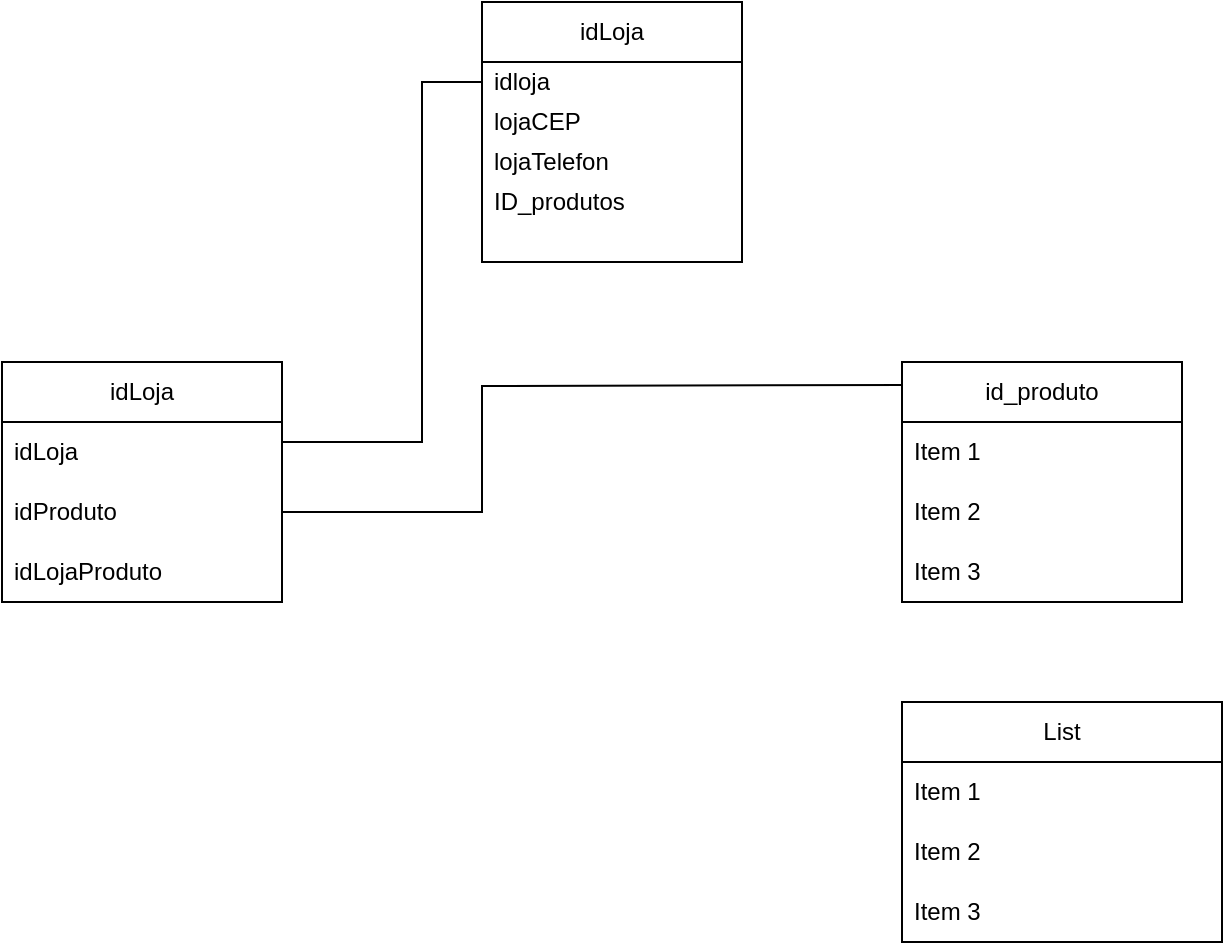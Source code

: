 <mxfile version="24.3.1" type="github">
  <diagram id="C5RBs43oDa-KdzZeNtuy" name="Page-1">
    <mxGraphModel dx="830" dy="522" grid="1" gridSize="10" guides="1" tooltips="1" connect="1" arrows="1" fold="1" page="1" pageScale="1" pageWidth="827" pageHeight="1169" math="0" shadow="0">
      <root>
        <mxCell id="WIyWlLk6GJQsqaUBKTNV-0" />
        <mxCell id="WIyWlLk6GJQsqaUBKTNV-1" parent="WIyWlLk6GJQsqaUBKTNV-0" />
        <mxCell id="ZvCJQ66XpChy0ZNjjR11-0" value="idLoja" style="swimlane;fontStyle=0;childLayout=stackLayout;horizontal=1;startSize=30;horizontalStack=0;resizeParent=1;resizeParentMax=0;resizeLast=0;collapsible=1;marginBottom=0;whiteSpace=wrap;html=1;" vertex="1" parent="WIyWlLk6GJQsqaUBKTNV-1">
          <mxGeometry x="190" y="190" width="140" height="120" as="geometry" />
        </mxCell>
        <mxCell id="ZvCJQ66XpChy0ZNjjR11-1" value="idLoja" style="text;strokeColor=none;fillColor=none;align=left;verticalAlign=middle;spacingLeft=4;spacingRight=4;overflow=hidden;points=[[0,0.5],[1,0.5]];portConstraint=eastwest;rotatable=0;whiteSpace=wrap;html=1;" vertex="1" parent="ZvCJQ66XpChy0ZNjjR11-0">
          <mxGeometry y="30" width="140" height="30" as="geometry" />
        </mxCell>
        <mxCell id="ZvCJQ66XpChy0ZNjjR11-2" value="idProduto" style="text;strokeColor=none;fillColor=none;align=left;verticalAlign=middle;spacingLeft=4;spacingRight=4;overflow=hidden;points=[[0,0.5],[1,0.5]];portConstraint=eastwest;rotatable=0;whiteSpace=wrap;html=1;" vertex="1" parent="ZvCJQ66XpChy0ZNjjR11-0">
          <mxGeometry y="60" width="140" height="30" as="geometry" />
        </mxCell>
        <mxCell id="ZvCJQ66XpChy0ZNjjR11-3" value="idLojaProduto" style="text;strokeColor=none;fillColor=none;align=left;verticalAlign=middle;spacingLeft=4;spacingRight=4;overflow=hidden;points=[[0,0.5],[1,0.5]];portConstraint=eastwest;rotatable=0;whiteSpace=wrap;html=1;" vertex="1" parent="ZvCJQ66XpChy0ZNjjR11-0">
          <mxGeometry y="90" width="140" height="30" as="geometry" />
        </mxCell>
        <mxCell id="ZvCJQ66XpChy0ZNjjR11-4" value="" style="endArrow=none;html=1;rounded=0;entryX=0;entryY=0.5;entryDx=0;entryDy=0;" edge="1" parent="WIyWlLk6GJQsqaUBKTNV-1" target="ZvCJQ66XpChy0ZNjjR11-23">
          <mxGeometry width="50" height="50" relative="1" as="geometry">
            <mxPoint x="330" y="230" as="sourcePoint" />
            <mxPoint x="470" y="230" as="targetPoint" />
            <Array as="points">
              <mxPoint x="400" y="230" />
              <mxPoint x="400" y="50" />
            </Array>
          </mxGeometry>
        </mxCell>
        <mxCell id="ZvCJQ66XpChy0ZNjjR11-5" value="idLoja" style="swimlane;fontStyle=0;childLayout=stackLayout;horizontal=1;startSize=30;horizontalStack=0;resizeParent=1;resizeParentMax=0;resizeLast=0;collapsible=1;marginBottom=0;whiteSpace=wrap;html=1;" vertex="1" parent="WIyWlLk6GJQsqaUBKTNV-1">
          <mxGeometry x="430" y="10" width="130" height="130" as="geometry">
            <mxRectangle x="490" y="40" width="70" height="30" as="alternateBounds" />
          </mxGeometry>
        </mxCell>
        <mxCell id="ZvCJQ66XpChy0ZNjjR11-23" value="idloja" style="text;strokeColor=none;fillColor=none;align=left;verticalAlign=middle;spacingLeft=4;spacingRight=4;overflow=hidden;points=[[0,0.5],[1,0.5]];portConstraint=eastwest;rotatable=0;whiteSpace=wrap;html=1;" vertex="1" parent="ZvCJQ66XpChy0ZNjjR11-5">
          <mxGeometry y="30" width="130" height="20" as="geometry" />
        </mxCell>
        <mxCell id="ZvCJQ66XpChy0ZNjjR11-6" value="lojaCEP" style="text;strokeColor=none;fillColor=none;align=left;verticalAlign=middle;spacingLeft=4;spacingRight=4;overflow=hidden;points=[[0,0.5],[1,0.5]];portConstraint=eastwest;rotatable=0;whiteSpace=wrap;html=1;" vertex="1" parent="ZvCJQ66XpChy0ZNjjR11-5">
          <mxGeometry y="50" width="130" height="20" as="geometry" />
        </mxCell>
        <mxCell id="ZvCJQ66XpChy0ZNjjR11-7" value="lojaTelefon" style="text;strokeColor=none;fillColor=none;align=left;verticalAlign=middle;spacingLeft=4;spacingRight=4;overflow=hidden;points=[[0,0.5],[1,0.5]];portConstraint=eastwest;rotatable=0;whiteSpace=wrap;html=1;" vertex="1" parent="ZvCJQ66XpChy0ZNjjR11-5">
          <mxGeometry y="70" width="130" height="20" as="geometry" />
        </mxCell>
        <mxCell id="ZvCJQ66XpChy0ZNjjR11-8" value="ID_produtos" style="text;strokeColor=none;fillColor=none;align=left;verticalAlign=middle;spacingLeft=4;spacingRight=4;overflow=hidden;points=[[0,0.5],[1,0.5]];portConstraint=eastwest;rotatable=0;whiteSpace=wrap;html=1;" vertex="1" parent="ZvCJQ66XpChy0ZNjjR11-5">
          <mxGeometry y="90" width="130" height="20" as="geometry" />
        </mxCell>
        <mxCell id="ZvCJQ66XpChy0ZNjjR11-24" style="text;strokeColor=none;fillColor=none;align=left;verticalAlign=middle;spacingLeft=4;spacingRight=4;overflow=hidden;points=[[0,0.5],[1,0.5]];portConstraint=eastwest;rotatable=0;whiteSpace=wrap;html=1;" vertex="1" parent="ZvCJQ66XpChy0ZNjjR11-5">
          <mxGeometry y="110" width="130" height="20" as="geometry" />
        </mxCell>
        <mxCell id="ZvCJQ66XpChy0ZNjjR11-9" value="" style="endArrow=none;html=1;rounded=0;exitX=1;exitY=0.5;exitDx=0;exitDy=0;entryX=0.006;entryY=0.096;entryDx=0;entryDy=0;entryPerimeter=0;" edge="1" parent="WIyWlLk6GJQsqaUBKTNV-1" source="ZvCJQ66XpChy0ZNjjR11-2" target="ZvCJQ66XpChy0ZNjjR11-10">
          <mxGeometry width="50" height="50" relative="1" as="geometry">
            <mxPoint x="390" y="300" as="sourcePoint" />
            <mxPoint x="430" y="220" as="targetPoint" />
            <Array as="points">
              <mxPoint x="430" y="265" />
              <mxPoint x="430" y="202" />
            </Array>
          </mxGeometry>
        </mxCell>
        <mxCell id="ZvCJQ66XpChy0ZNjjR11-10" value="id_produto" style="swimlane;fontStyle=0;childLayout=stackLayout;horizontal=1;startSize=30;horizontalStack=0;resizeParent=1;resizeParentMax=0;resizeLast=0;collapsible=1;marginBottom=0;whiteSpace=wrap;html=1;" vertex="1" parent="WIyWlLk6GJQsqaUBKTNV-1">
          <mxGeometry x="640" y="190" width="140" height="120" as="geometry" />
        </mxCell>
        <mxCell id="ZvCJQ66XpChy0ZNjjR11-11" value="Item 1" style="text;strokeColor=none;fillColor=none;align=left;verticalAlign=middle;spacingLeft=4;spacingRight=4;overflow=hidden;points=[[0,0.5],[1,0.5]];portConstraint=eastwest;rotatable=0;whiteSpace=wrap;html=1;" vertex="1" parent="ZvCJQ66XpChy0ZNjjR11-10">
          <mxGeometry y="30" width="140" height="30" as="geometry" />
        </mxCell>
        <mxCell id="ZvCJQ66XpChy0ZNjjR11-12" value="Item 2" style="text;strokeColor=none;fillColor=none;align=left;verticalAlign=middle;spacingLeft=4;spacingRight=4;overflow=hidden;points=[[0,0.5],[1,0.5]];portConstraint=eastwest;rotatable=0;whiteSpace=wrap;html=1;" vertex="1" parent="ZvCJQ66XpChy0ZNjjR11-10">
          <mxGeometry y="60" width="140" height="30" as="geometry" />
        </mxCell>
        <mxCell id="ZvCJQ66XpChy0ZNjjR11-13" value="Item 3" style="text;strokeColor=none;fillColor=none;align=left;verticalAlign=middle;spacingLeft=4;spacingRight=4;overflow=hidden;points=[[0,0.5],[1,0.5]];portConstraint=eastwest;rotatable=0;whiteSpace=wrap;html=1;" vertex="1" parent="ZvCJQ66XpChy0ZNjjR11-10">
          <mxGeometry y="90" width="140" height="30" as="geometry" />
        </mxCell>
        <mxCell id="ZvCJQ66XpChy0ZNjjR11-16" value="List" style="swimlane;fontStyle=0;childLayout=stackLayout;horizontal=1;startSize=30;horizontalStack=0;resizeParent=1;resizeParentMax=0;resizeLast=0;collapsible=1;marginBottom=0;whiteSpace=wrap;html=1;" vertex="1" parent="WIyWlLk6GJQsqaUBKTNV-1">
          <mxGeometry x="640" y="360" width="160" height="120" as="geometry" />
        </mxCell>
        <mxCell id="ZvCJQ66XpChy0ZNjjR11-17" value="Item 1" style="text;strokeColor=none;fillColor=none;align=left;verticalAlign=middle;spacingLeft=4;spacingRight=4;overflow=hidden;points=[[0,0.5],[1,0.5]];portConstraint=eastwest;rotatable=0;whiteSpace=wrap;html=1;" vertex="1" parent="ZvCJQ66XpChy0ZNjjR11-16">
          <mxGeometry y="30" width="160" height="30" as="geometry" />
        </mxCell>
        <mxCell id="ZvCJQ66XpChy0ZNjjR11-18" value="Item 2" style="text;strokeColor=none;fillColor=none;align=left;verticalAlign=middle;spacingLeft=4;spacingRight=4;overflow=hidden;points=[[0,0.5],[1,0.5]];portConstraint=eastwest;rotatable=0;whiteSpace=wrap;html=1;" vertex="1" parent="ZvCJQ66XpChy0ZNjjR11-16">
          <mxGeometry y="60" width="160" height="30" as="geometry" />
        </mxCell>
        <mxCell id="ZvCJQ66XpChy0ZNjjR11-19" value="Item 3" style="text;strokeColor=none;fillColor=none;align=left;verticalAlign=middle;spacingLeft=4;spacingRight=4;overflow=hidden;points=[[0,0.5],[1,0.5]];portConstraint=eastwest;rotatable=0;whiteSpace=wrap;html=1;" vertex="1" parent="ZvCJQ66XpChy0ZNjjR11-16">
          <mxGeometry y="90" width="160" height="30" as="geometry" />
        </mxCell>
      </root>
    </mxGraphModel>
  </diagram>
</mxfile>
